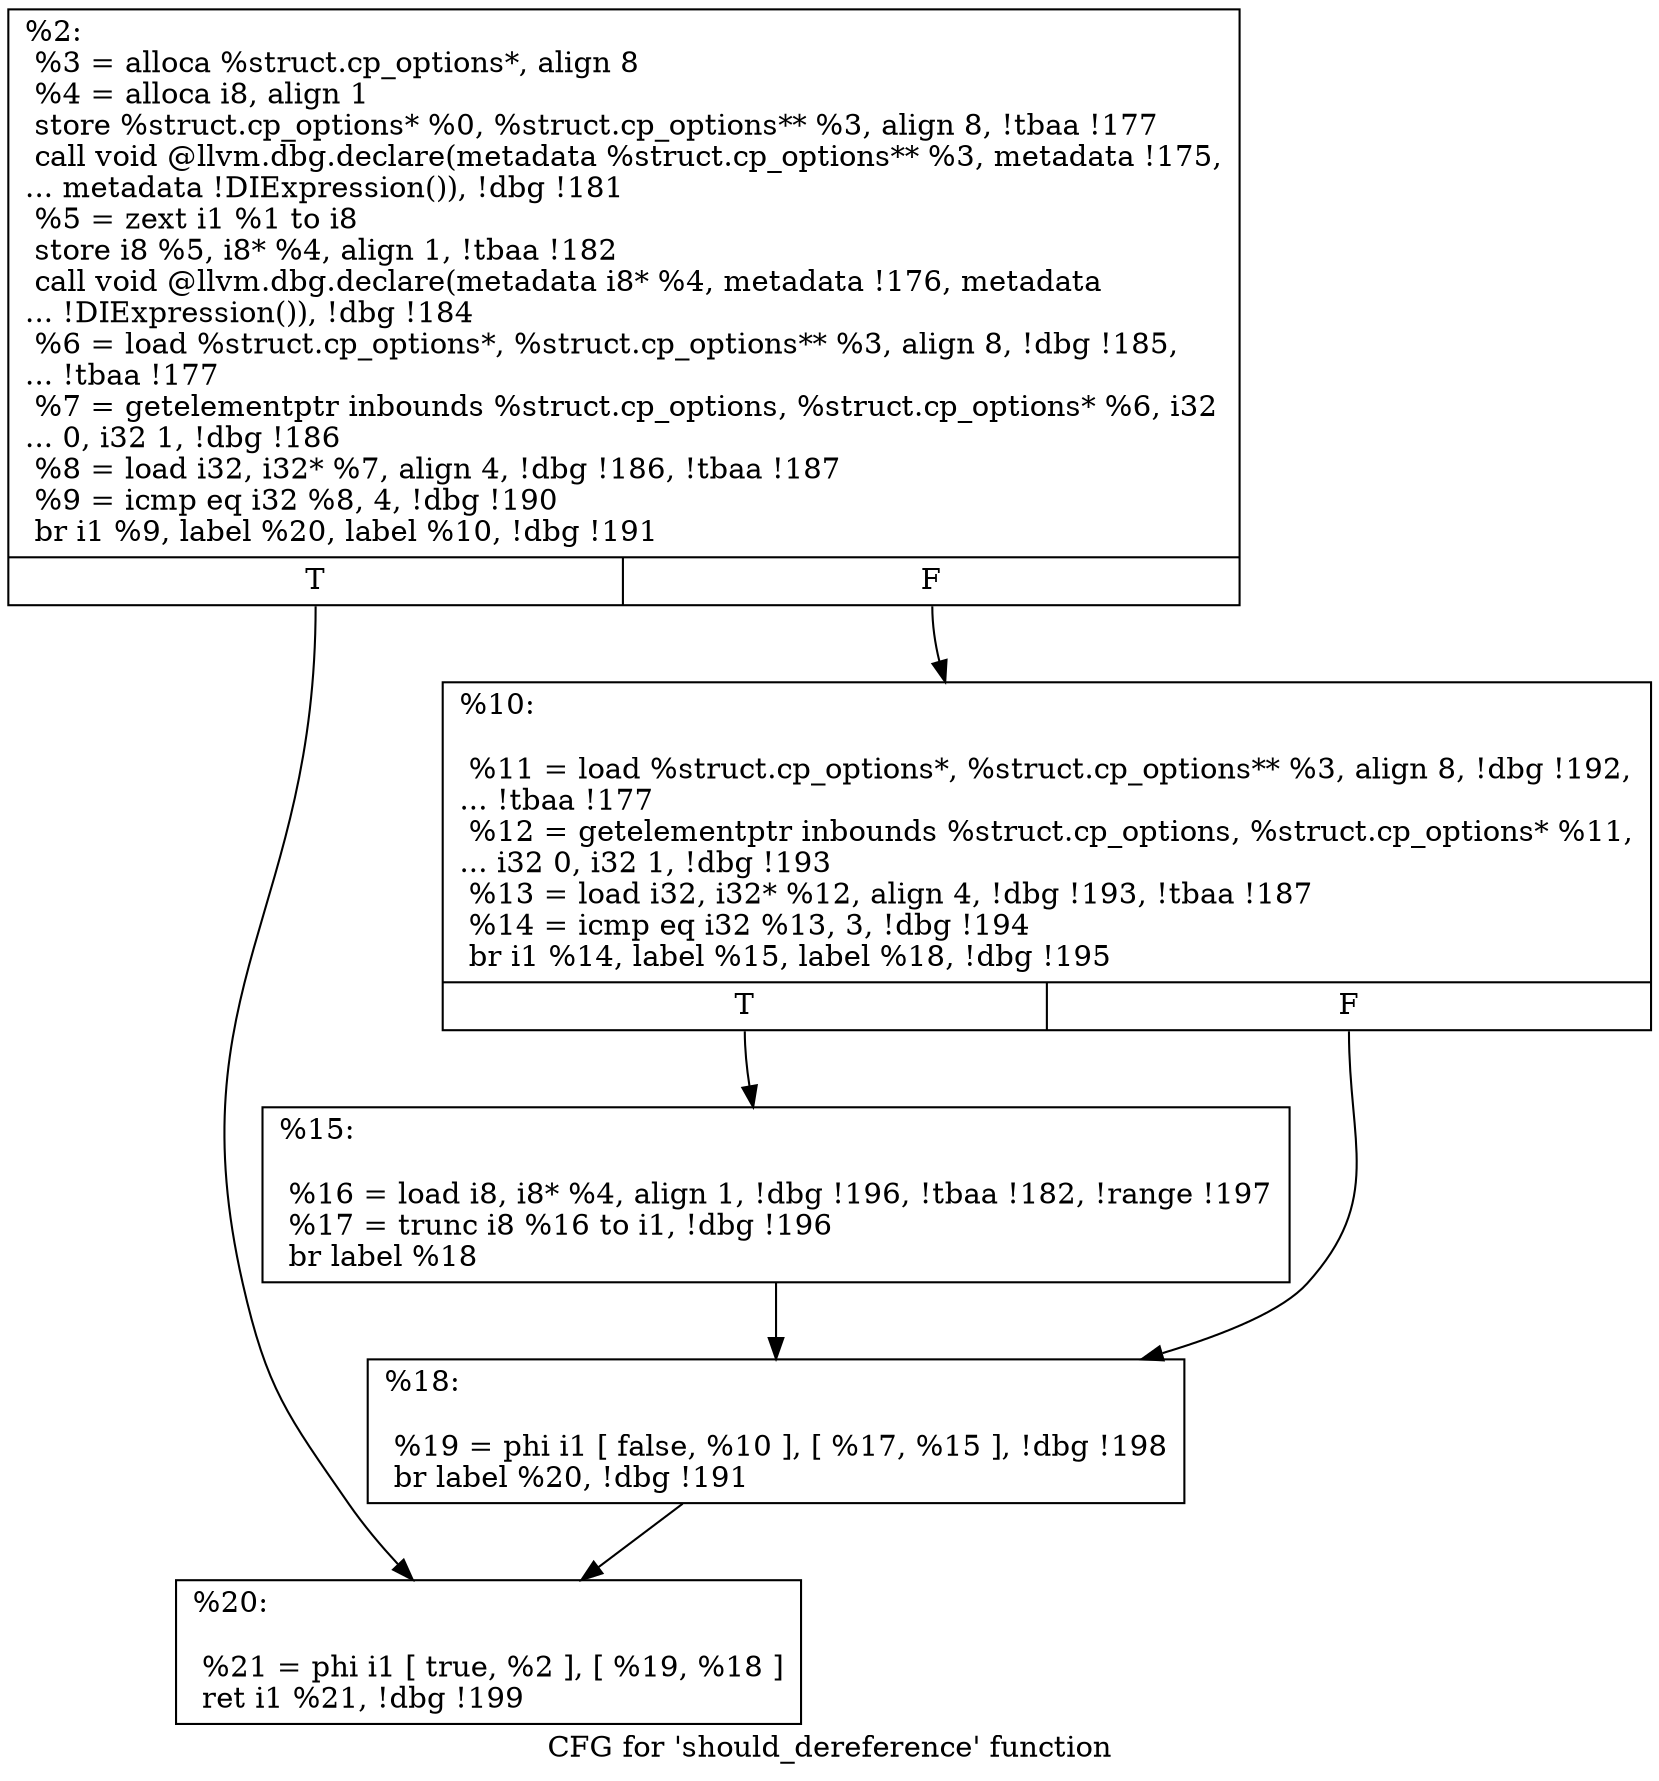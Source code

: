 digraph "CFG for 'should_dereference' function" {
	label="CFG for 'should_dereference' function";

	Node0x2535100 [shape=record,label="{%2:\l  %3 = alloca %struct.cp_options*, align 8\l  %4 = alloca i8, align 1\l  store %struct.cp_options* %0, %struct.cp_options** %3, align 8, !tbaa !177\l  call void @llvm.dbg.declare(metadata %struct.cp_options** %3, metadata !175,\l... metadata !DIExpression()), !dbg !181\l  %5 = zext i1 %1 to i8\l  store i8 %5, i8* %4, align 1, !tbaa !182\l  call void @llvm.dbg.declare(metadata i8* %4, metadata !176, metadata\l... !DIExpression()), !dbg !184\l  %6 = load %struct.cp_options*, %struct.cp_options** %3, align 8, !dbg !185,\l... !tbaa !177\l  %7 = getelementptr inbounds %struct.cp_options, %struct.cp_options* %6, i32\l... 0, i32 1, !dbg !186\l  %8 = load i32, i32* %7, align 4, !dbg !186, !tbaa !187\l  %9 = icmp eq i32 %8, 4, !dbg !190\l  br i1 %9, label %20, label %10, !dbg !191\l|{<s0>T|<s1>F}}"];
	Node0x2535100:s0 -> Node0x2537220;
	Node0x2535100:s1 -> Node0x2537130;
	Node0x2537130 [shape=record,label="{%10:\l\l  %11 = load %struct.cp_options*, %struct.cp_options** %3, align 8, !dbg !192,\l... !tbaa !177\l  %12 = getelementptr inbounds %struct.cp_options, %struct.cp_options* %11,\l... i32 0, i32 1, !dbg !193\l  %13 = load i32, i32* %12, align 4, !dbg !193, !tbaa !187\l  %14 = icmp eq i32 %13, 3, !dbg !194\l  br i1 %14, label %15, label %18, !dbg !195\l|{<s0>T|<s1>F}}"];
	Node0x2537130:s0 -> Node0x2537180;
	Node0x2537130:s1 -> Node0x25371d0;
	Node0x2537180 [shape=record,label="{%15:\l\l  %16 = load i8, i8* %4, align 1, !dbg !196, !tbaa !182, !range !197\l  %17 = trunc i8 %16 to i1, !dbg !196\l  br label %18\l}"];
	Node0x2537180 -> Node0x25371d0;
	Node0x25371d0 [shape=record,label="{%18:\l\l  %19 = phi i1 [ false, %10 ], [ %17, %15 ], !dbg !198\l  br label %20, !dbg !191\l}"];
	Node0x25371d0 -> Node0x2537220;
	Node0x2537220 [shape=record,label="{%20:\l\l  %21 = phi i1 [ true, %2 ], [ %19, %18 ]\l  ret i1 %21, !dbg !199\l}"];
}
